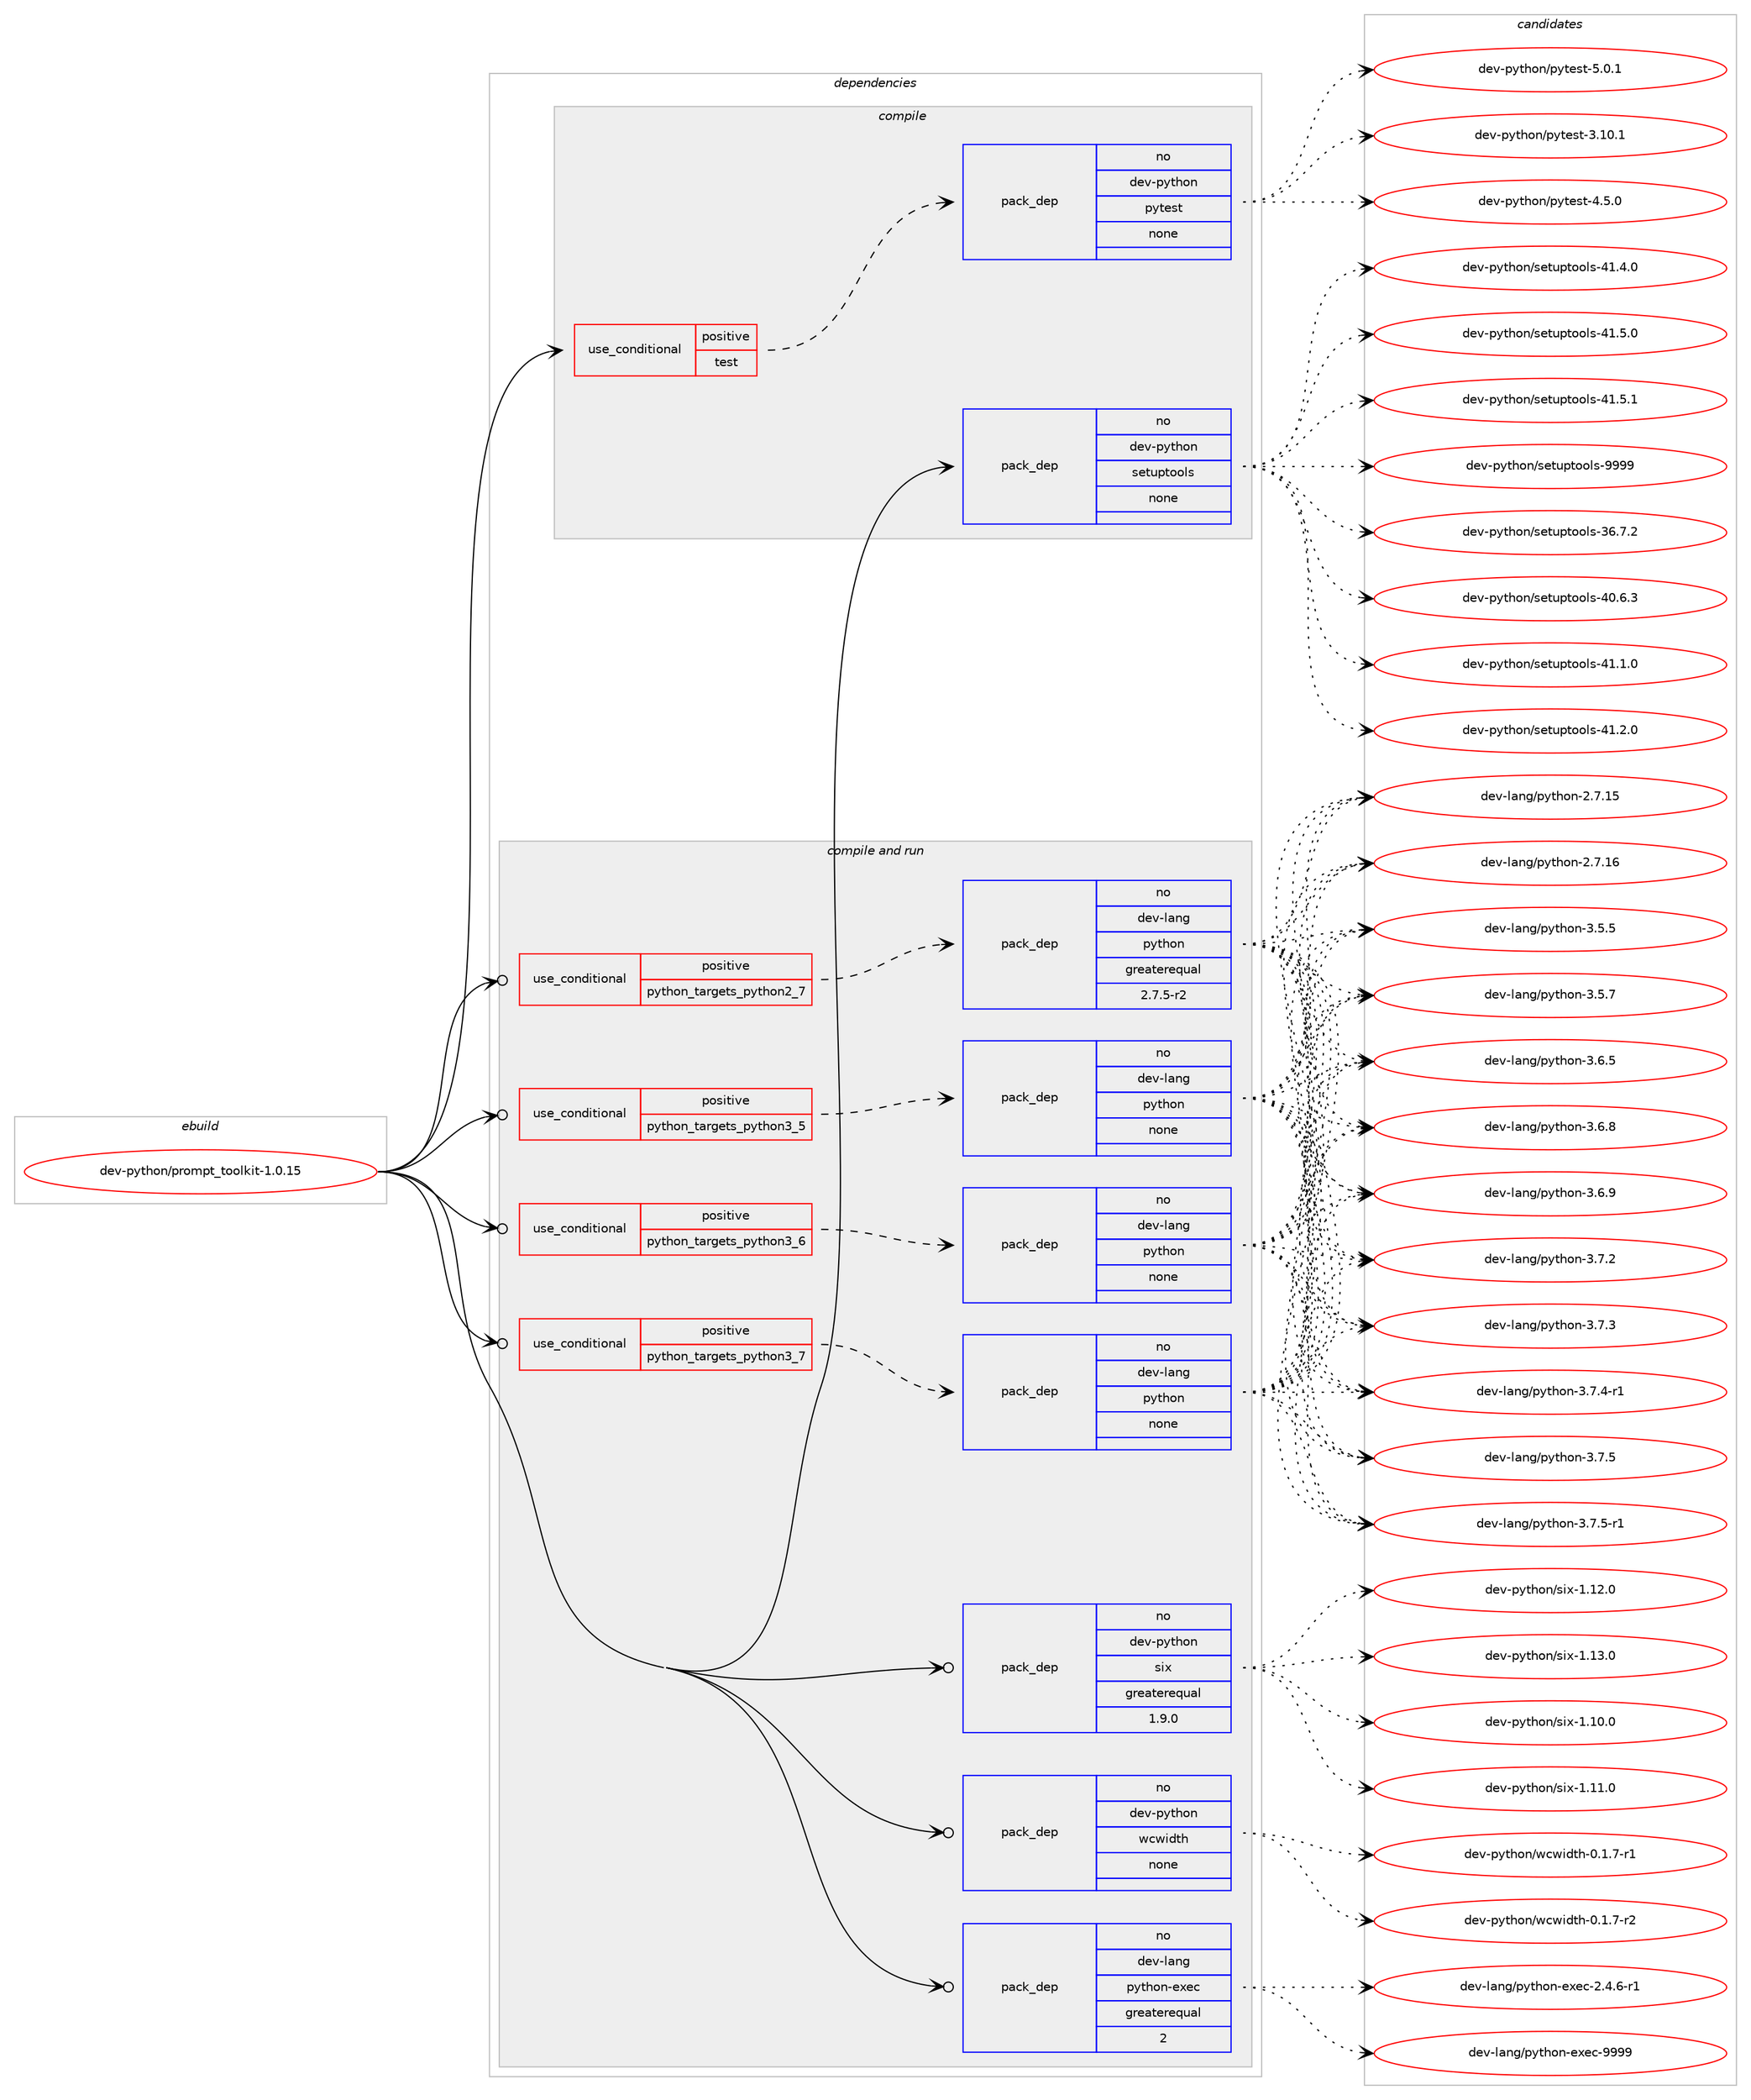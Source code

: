 digraph prolog {

# *************
# Graph options
# *************

newrank=true;
concentrate=true;
compound=true;
graph [rankdir=LR,fontname=Helvetica,fontsize=10,ranksep=1.5];#, ranksep=2.5, nodesep=0.2];
edge  [arrowhead=vee];
node  [fontname=Helvetica,fontsize=10];

# **********
# The ebuild
# **********

subgraph cluster_leftcol {
color=gray;
rank=same;
label=<<i>ebuild</i>>;
id [label="dev-python/prompt_toolkit-1.0.15", color=red, width=4, href="../dev-python/prompt_toolkit-1.0.15.svg"];
}

# ****************
# The dependencies
# ****************

subgraph cluster_midcol {
color=gray;
label=<<i>dependencies</i>>;
subgraph cluster_compile {
fillcolor="#eeeeee";
style=filled;
label=<<i>compile</i>>;
subgraph cond144940 {
dependency623115 [label=<<TABLE BORDER="0" CELLBORDER="1" CELLSPACING="0" CELLPADDING="4"><TR><TD ROWSPAN="3" CELLPADDING="10">use_conditional</TD></TR><TR><TD>positive</TD></TR><TR><TD>test</TD></TR></TABLE>>, shape=none, color=red];
subgraph pack466331 {
dependency623116 [label=<<TABLE BORDER="0" CELLBORDER="1" CELLSPACING="0" CELLPADDING="4" WIDTH="220"><TR><TD ROWSPAN="6" CELLPADDING="30">pack_dep</TD></TR><TR><TD WIDTH="110">no</TD></TR><TR><TD>dev-python</TD></TR><TR><TD>pytest</TD></TR><TR><TD>none</TD></TR><TR><TD></TD></TR></TABLE>>, shape=none, color=blue];
}
dependency623115:e -> dependency623116:w [weight=20,style="dashed",arrowhead="vee"];
}
id:e -> dependency623115:w [weight=20,style="solid",arrowhead="vee"];
subgraph pack466332 {
dependency623117 [label=<<TABLE BORDER="0" CELLBORDER="1" CELLSPACING="0" CELLPADDING="4" WIDTH="220"><TR><TD ROWSPAN="6" CELLPADDING="30">pack_dep</TD></TR><TR><TD WIDTH="110">no</TD></TR><TR><TD>dev-python</TD></TR><TR><TD>setuptools</TD></TR><TR><TD>none</TD></TR><TR><TD></TD></TR></TABLE>>, shape=none, color=blue];
}
id:e -> dependency623117:w [weight=20,style="solid",arrowhead="vee"];
}
subgraph cluster_compileandrun {
fillcolor="#eeeeee";
style=filled;
label=<<i>compile and run</i>>;
subgraph cond144941 {
dependency623118 [label=<<TABLE BORDER="0" CELLBORDER="1" CELLSPACING="0" CELLPADDING="4"><TR><TD ROWSPAN="3" CELLPADDING="10">use_conditional</TD></TR><TR><TD>positive</TD></TR><TR><TD>python_targets_python2_7</TD></TR></TABLE>>, shape=none, color=red];
subgraph pack466333 {
dependency623119 [label=<<TABLE BORDER="0" CELLBORDER="1" CELLSPACING="0" CELLPADDING="4" WIDTH="220"><TR><TD ROWSPAN="6" CELLPADDING="30">pack_dep</TD></TR><TR><TD WIDTH="110">no</TD></TR><TR><TD>dev-lang</TD></TR><TR><TD>python</TD></TR><TR><TD>greaterequal</TD></TR><TR><TD>2.7.5-r2</TD></TR></TABLE>>, shape=none, color=blue];
}
dependency623118:e -> dependency623119:w [weight=20,style="dashed",arrowhead="vee"];
}
id:e -> dependency623118:w [weight=20,style="solid",arrowhead="odotvee"];
subgraph cond144942 {
dependency623120 [label=<<TABLE BORDER="0" CELLBORDER="1" CELLSPACING="0" CELLPADDING="4"><TR><TD ROWSPAN="3" CELLPADDING="10">use_conditional</TD></TR><TR><TD>positive</TD></TR><TR><TD>python_targets_python3_5</TD></TR></TABLE>>, shape=none, color=red];
subgraph pack466334 {
dependency623121 [label=<<TABLE BORDER="0" CELLBORDER="1" CELLSPACING="0" CELLPADDING="4" WIDTH="220"><TR><TD ROWSPAN="6" CELLPADDING="30">pack_dep</TD></TR><TR><TD WIDTH="110">no</TD></TR><TR><TD>dev-lang</TD></TR><TR><TD>python</TD></TR><TR><TD>none</TD></TR><TR><TD></TD></TR></TABLE>>, shape=none, color=blue];
}
dependency623120:e -> dependency623121:w [weight=20,style="dashed",arrowhead="vee"];
}
id:e -> dependency623120:w [weight=20,style="solid",arrowhead="odotvee"];
subgraph cond144943 {
dependency623122 [label=<<TABLE BORDER="0" CELLBORDER="1" CELLSPACING="0" CELLPADDING="4"><TR><TD ROWSPAN="3" CELLPADDING="10">use_conditional</TD></TR><TR><TD>positive</TD></TR><TR><TD>python_targets_python3_6</TD></TR></TABLE>>, shape=none, color=red];
subgraph pack466335 {
dependency623123 [label=<<TABLE BORDER="0" CELLBORDER="1" CELLSPACING="0" CELLPADDING="4" WIDTH="220"><TR><TD ROWSPAN="6" CELLPADDING="30">pack_dep</TD></TR><TR><TD WIDTH="110">no</TD></TR><TR><TD>dev-lang</TD></TR><TR><TD>python</TD></TR><TR><TD>none</TD></TR><TR><TD></TD></TR></TABLE>>, shape=none, color=blue];
}
dependency623122:e -> dependency623123:w [weight=20,style="dashed",arrowhead="vee"];
}
id:e -> dependency623122:w [weight=20,style="solid",arrowhead="odotvee"];
subgraph cond144944 {
dependency623124 [label=<<TABLE BORDER="0" CELLBORDER="1" CELLSPACING="0" CELLPADDING="4"><TR><TD ROWSPAN="3" CELLPADDING="10">use_conditional</TD></TR><TR><TD>positive</TD></TR><TR><TD>python_targets_python3_7</TD></TR></TABLE>>, shape=none, color=red];
subgraph pack466336 {
dependency623125 [label=<<TABLE BORDER="0" CELLBORDER="1" CELLSPACING="0" CELLPADDING="4" WIDTH="220"><TR><TD ROWSPAN="6" CELLPADDING="30">pack_dep</TD></TR><TR><TD WIDTH="110">no</TD></TR><TR><TD>dev-lang</TD></TR><TR><TD>python</TD></TR><TR><TD>none</TD></TR><TR><TD></TD></TR></TABLE>>, shape=none, color=blue];
}
dependency623124:e -> dependency623125:w [weight=20,style="dashed",arrowhead="vee"];
}
id:e -> dependency623124:w [weight=20,style="solid",arrowhead="odotvee"];
subgraph pack466337 {
dependency623126 [label=<<TABLE BORDER="0" CELLBORDER="1" CELLSPACING="0" CELLPADDING="4" WIDTH="220"><TR><TD ROWSPAN="6" CELLPADDING="30">pack_dep</TD></TR><TR><TD WIDTH="110">no</TD></TR><TR><TD>dev-lang</TD></TR><TR><TD>python-exec</TD></TR><TR><TD>greaterequal</TD></TR><TR><TD>2</TD></TR></TABLE>>, shape=none, color=blue];
}
id:e -> dependency623126:w [weight=20,style="solid",arrowhead="odotvee"];
subgraph pack466338 {
dependency623127 [label=<<TABLE BORDER="0" CELLBORDER="1" CELLSPACING="0" CELLPADDING="4" WIDTH="220"><TR><TD ROWSPAN="6" CELLPADDING="30">pack_dep</TD></TR><TR><TD WIDTH="110">no</TD></TR><TR><TD>dev-python</TD></TR><TR><TD>six</TD></TR><TR><TD>greaterequal</TD></TR><TR><TD>1.9.0</TD></TR></TABLE>>, shape=none, color=blue];
}
id:e -> dependency623127:w [weight=20,style="solid",arrowhead="odotvee"];
subgraph pack466339 {
dependency623128 [label=<<TABLE BORDER="0" CELLBORDER="1" CELLSPACING="0" CELLPADDING="4" WIDTH="220"><TR><TD ROWSPAN="6" CELLPADDING="30">pack_dep</TD></TR><TR><TD WIDTH="110">no</TD></TR><TR><TD>dev-python</TD></TR><TR><TD>wcwidth</TD></TR><TR><TD>none</TD></TR><TR><TD></TD></TR></TABLE>>, shape=none, color=blue];
}
id:e -> dependency623128:w [weight=20,style="solid",arrowhead="odotvee"];
}
subgraph cluster_run {
fillcolor="#eeeeee";
style=filled;
label=<<i>run</i>>;
}
}

# **************
# The candidates
# **************

subgraph cluster_choices {
rank=same;
color=gray;
label=<<i>candidates</i>>;

subgraph choice466331 {
color=black;
nodesep=1;
choice100101118451121211161041111104711212111610111511645514649484649 [label="dev-python/pytest-3.10.1", color=red, width=4,href="../dev-python/pytest-3.10.1.svg"];
choice1001011184511212111610411111047112121116101115116455246534648 [label="dev-python/pytest-4.5.0", color=red, width=4,href="../dev-python/pytest-4.5.0.svg"];
choice1001011184511212111610411111047112121116101115116455346484649 [label="dev-python/pytest-5.0.1", color=red, width=4,href="../dev-python/pytest-5.0.1.svg"];
dependency623116:e -> choice100101118451121211161041111104711212111610111511645514649484649:w [style=dotted,weight="100"];
dependency623116:e -> choice1001011184511212111610411111047112121116101115116455246534648:w [style=dotted,weight="100"];
dependency623116:e -> choice1001011184511212111610411111047112121116101115116455346484649:w [style=dotted,weight="100"];
}
subgraph choice466332 {
color=black;
nodesep=1;
choice100101118451121211161041111104711510111611711211611111110811545515446554650 [label="dev-python/setuptools-36.7.2", color=red, width=4,href="../dev-python/setuptools-36.7.2.svg"];
choice100101118451121211161041111104711510111611711211611111110811545524846544651 [label="dev-python/setuptools-40.6.3", color=red, width=4,href="../dev-python/setuptools-40.6.3.svg"];
choice100101118451121211161041111104711510111611711211611111110811545524946494648 [label="dev-python/setuptools-41.1.0", color=red, width=4,href="../dev-python/setuptools-41.1.0.svg"];
choice100101118451121211161041111104711510111611711211611111110811545524946504648 [label="dev-python/setuptools-41.2.0", color=red, width=4,href="../dev-python/setuptools-41.2.0.svg"];
choice100101118451121211161041111104711510111611711211611111110811545524946524648 [label="dev-python/setuptools-41.4.0", color=red, width=4,href="../dev-python/setuptools-41.4.0.svg"];
choice100101118451121211161041111104711510111611711211611111110811545524946534648 [label="dev-python/setuptools-41.5.0", color=red, width=4,href="../dev-python/setuptools-41.5.0.svg"];
choice100101118451121211161041111104711510111611711211611111110811545524946534649 [label="dev-python/setuptools-41.5.1", color=red, width=4,href="../dev-python/setuptools-41.5.1.svg"];
choice10010111845112121116104111110471151011161171121161111111081154557575757 [label="dev-python/setuptools-9999", color=red, width=4,href="../dev-python/setuptools-9999.svg"];
dependency623117:e -> choice100101118451121211161041111104711510111611711211611111110811545515446554650:w [style=dotted,weight="100"];
dependency623117:e -> choice100101118451121211161041111104711510111611711211611111110811545524846544651:w [style=dotted,weight="100"];
dependency623117:e -> choice100101118451121211161041111104711510111611711211611111110811545524946494648:w [style=dotted,weight="100"];
dependency623117:e -> choice100101118451121211161041111104711510111611711211611111110811545524946504648:w [style=dotted,weight="100"];
dependency623117:e -> choice100101118451121211161041111104711510111611711211611111110811545524946524648:w [style=dotted,weight="100"];
dependency623117:e -> choice100101118451121211161041111104711510111611711211611111110811545524946534648:w [style=dotted,weight="100"];
dependency623117:e -> choice100101118451121211161041111104711510111611711211611111110811545524946534649:w [style=dotted,weight="100"];
dependency623117:e -> choice10010111845112121116104111110471151011161171121161111111081154557575757:w [style=dotted,weight="100"];
}
subgraph choice466333 {
color=black;
nodesep=1;
choice10010111845108971101034711212111610411111045504655464953 [label="dev-lang/python-2.7.15", color=red, width=4,href="../dev-lang/python-2.7.15.svg"];
choice10010111845108971101034711212111610411111045504655464954 [label="dev-lang/python-2.7.16", color=red, width=4,href="../dev-lang/python-2.7.16.svg"];
choice100101118451089711010347112121116104111110455146534653 [label="dev-lang/python-3.5.5", color=red, width=4,href="../dev-lang/python-3.5.5.svg"];
choice100101118451089711010347112121116104111110455146534655 [label="dev-lang/python-3.5.7", color=red, width=4,href="../dev-lang/python-3.5.7.svg"];
choice100101118451089711010347112121116104111110455146544653 [label="dev-lang/python-3.6.5", color=red, width=4,href="../dev-lang/python-3.6.5.svg"];
choice100101118451089711010347112121116104111110455146544656 [label="dev-lang/python-3.6.8", color=red, width=4,href="../dev-lang/python-3.6.8.svg"];
choice100101118451089711010347112121116104111110455146544657 [label="dev-lang/python-3.6.9", color=red, width=4,href="../dev-lang/python-3.6.9.svg"];
choice100101118451089711010347112121116104111110455146554650 [label="dev-lang/python-3.7.2", color=red, width=4,href="../dev-lang/python-3.7.2.svg"];
choice100101118451089711010347112121116104111110455146554651 [label="dev-lang/python-3.7.3", color=red, width=4,href="../dev-lang/python-3.7.3.svg"];
choice1001011184510897110103471121211161041111104551465546524511449 [label="dev-lang/python-3.7.4-r1", color=red, width=4,href="../dev-lang/python-3.7.4-r1.svg"];
choice100101118451089711010347112121116104111110455146554653 [label="dev-lang/python-3.7.5", color=red, width=4,href="../dev-lang/python-3.7.5.svg"];
choice1001011184510897110103471121211161041111104551465546534511449 [label="dev-lang/python-3.7.5-r1", color=red, width=4,href="../dev-lang/python-3.7.5-r1.svg"];
dependency623119:e -> choice10010111845108971101034711212111610411111045504655464953:w [style=dotted,weight="100"];
dependency623119:e -> choice10010111845108971101034711212111610411111045504655464954:w [style=dotted,weight="100"];
dependency623119:e -> choice100101118451089711010347112121116104111110455146534653:w [style=dotted,weight="100"];
dependency623119:e -> choice100101118451089711010347112121116104111110455146534655:w [style=dotted,weight="100"];
dependency623119:e -> choice100101118451089711010347112121116104111110455146544653:w [style=dotted,weight="100"];
dependency623119:e -> choice100101118451089711010347112121116104111110455146544656:w [style=dotted,weight="100"];
dependency623119:e -> choice100101118451089711010347112121116104111110455146544657:w [style=dotted,weight="100"];
dependency623119:e -> choice100101118451089711010347112121116104111110455146554650:w [style=dotted,weight="100"];
dependency623119:e -> choice100101118451089711010347112121116104111110455146554651:w [style=dotted,weight="100"];
dependency623119:e -> choice1001011184510897110103471121211161041111104551465546524511449:w [style=dotted,weight="100"];
dependency623119:e -> choice100101118451089711010347112121116104111110455146554653:w [style=dotted,weight="100"];
dependency623119:e -> choice1001011184510897110103471121211161041111104551465546534511449:w [style=dotted,weight="100"];
}
subgraph choice466334 {
color=black;
nodesep=1;
choice10010111845108971101034711212111610411111045504655464953 [label="dev-lang/python-2.7.15", color=red, width=4,href="../dev-lang/python-2.7.15.svg"];
choice10010111845108971101034711212111610411111045504655464954 [label="dev-lang/python-2.7.16", color=red, width=4,href="../dev-lang/python-2.7.16.svg"];
choice100101118451089711010347112121116104111110455146534653 [label="dev-lang/python-3.5.5", color=red, width=4,href="../dev-lang/python-3.5.5.svg"];
choice100101118451089711010347112121116104111110455146534655 [label="dev-lang/python-3.5.7", color=red, width=4,href="../dev-lang/python-3.5.7.svg"];
choice100101118451089711010347112121116104111110455146544653 [label="dev-lang/python-3.6.5", color=red, width=4,href="../dev-lang/python-3.6.5.svg"];
choice100101118451089711010347112121116104111110455146544656 [label="dev-lang/python-3.6.8", color=red, width=4,href="../dev-lang/python-3.6.8.svg"];
choice100101118451089711010347112121116104111110455146544657 [label="dev-lang/python-3.6.9", color=red, width=4,href="../dev-lang/python-3.6.9.svg"];
choice100101118451089711010347112121116104111110455146554650 [label="dev-lang/python-3.7.2", color=red, width=4,href="../dev-lang/python-3.7.2.svg"];
choice100101118451089711010347112121116104111110455146554651 [label="dev-lang/python-3.7.3", color=red, width=4,href="../dev-lang/python-3.7.3.svg"];
choice1001011184510897110103471121211161041111104551465546524511449 [label="dev-lang/python-3.7.4-r1", color=red, width=4,href="../dev-lang/python-3.7.4-r1.svg"];
choice100101118451089711010347112121116104111110455146554653 [label="dev-lang/python-3.7.5", color=red, width=4,href="../dev-lang/python-3.7.5.svg"];
choice1001011184510897110103471121211161041111104551465546534511449 [label="dev-lang/python-3.7.5-r1", color=red, width=4,href="../dev-lang/python-3.7.5-r1.svg"];
dependency623121:e -> choice10010111845108971101034711212111610411111045504655464953:w [style=dotted,weight="100"];
dependency623121:e -> choice10010111845108971101034711212111610411111045504655464954:w [style=dotted,weight="100"];
dependency623121:e -> choice100101118451089711010347112121116104111110455146534653:w [style=dotted,weight="100"];
dependency623121:e -> choice100101118451089711010347112121116104111110455146534655:w [style=dotted,weight="100"];
dependency623121:e -> choice100101118451089711010347112121116104111110455146544653:w [style=dotted,weight="100"];
dependency623121:e -> choice100101118451089711010347112121116104111110455146544656:w [style=dotted,weight="100"];
dependency623121:e -> choice100101118451089711010347112121116104111110455146544657:w [style=dotted,weight="100"];
dependency623121:e -> choice100101118451089711010347112121116104111110455146554650:w [style=dotted,weight="100"];
dependency623121:e -> choice100101118451089711010347112121116104111110455146554651:w [style=dotted,weight="100"];
dependency623121:e -> choice1001011184510897110103471121211161041111104551465546524511449:w [style=dotted,weight="100"];
dependency623121:e -> choice100101118451089711010347112121116104111110455146554653:w [style=dotted,weight="100"];
dependency623121:e -> choice1001011184510897110103471121211161041111104551465546534511449:w [style=dotted,weight="100"];
}
subgraph choice466335 {
color=black;
nodesep=1;
choice10010111845108971101034711212111610411111045504655464953 [label="dev-lang/python-2.7.15", color=red, width=4,href="../dev-lang/python-2.7.15.svg"];
choice10010111845108971101034711212111610411111045504655464954 [label="dev-lang/python-2.7.16", color=red, width=4,href="../dev-lang/python-2.7.16.svg"];
choice100101118451089711010347112121116104111110455146534653 [label="dev-lang/python-3.5.5", color=red, width=4,href="../dev-lang/python-3.5.5.svg"];
choice100101118451089711010347112121116104111110455146534655 [label="dev-lang/python-3.5.7", color=red, width=4,href="../dev-lang/python-3.5.7.svg"];
choice100101118451089711010347112121116104111110455146544653 [label="dev-lang/python-3.6.5", color=red, width=4,href="../dev-lang/python-3.6.5.svg"];
choice100101118451089711010347112121116104111110455146544656 [label="dev-lang/python-3.6.8", color=red, width=4,href="../dev-lang/python-3.6.8.svg"];
choice100101118451089711010347112121116104111110455146544657 [label="dev-lang/python-3.6.9", color=red, width=4,href="../dev-lang/python-3.6.9.svg"];
choice100101118451089711010347112121116104111110455146554650 [label="dev-lang/python-3.7.2", color=red, width=4,href="../dev-lang/python-3.7.2.svg"];
choice100101118451089711010347112121116104111110455146554651 [label="dev-lang/python-3.7.3", color=red, width=4,href="../dev-lang/python-3.7.3.svg"];
choice1001011184510897110103471121211161041111104551465546524511449 [label="dev-lang/python-3.7.4-r1", color=red, width=4,href="../dev-lang/python-3.7.4-r1.svg"];
choice100101118451089711010347112121116104111110455146554653 [label="dev-lang/python-3.7.5", color=red, width=4,href="../dev-lang/python-3.7.5.svg"];
choice1001011184510897110103471121211161041111104551465546534511449 [label="dev-lang/python-3.7.5-r1", color=red, width=4,href="../dev-lang/python-3.7.5-r1.svg"];
dependency623123:e -> choice10010111845108971101034711212111610411111045504655464953:w [style=dotted,weight="100"];
dependency623123:e -> choice10010111845108971101034711212111610411111045504655464954:w [style=dotted,weight="100"];
dependency623123:e -> choice100101118451089711010347112121116104111110455146534653:w [style=dotted,weight="100"];
dependency623123:e -> choice100101118451089711010347112121116104111110455146534655:w [style=dotted,weight="100"];
dependency623123:e -> choice100101118451089711010347112121116104111110455146544653:w [style=dotted,weight="100"];
dependency623123:e -> choice100101118451089711010347112121116104111110455146544656:w [style=dotted,weight="100"];
dependency623123:e -> choice100101118451089711010347112121116104111110455146544657:w [style=dotted,weight="100"];
dependency623123:e -> choice100101118451089711010347112121116104111110455146554650:w [style=dotted,weight="100"];
dependency623123:e -> choice100101118451089711010347112121116104111110455146554651:w [style=dotted,weight="100"];
dependency623123:e -> choice1001011184510897110103471121211161041111104551465546524511449:w [style=dotted,weight="100"];
dependency623123:e -> choice100101118451089711010347112121116104111110455146554653:w [style=dotted,weight="100"];
dependency623123:e -> choice1001011184510897110103471121211161041111104551465546534511449:w [style=dotted,weight="100"];
}
subgraph choice466336 {
color=black;
nodesep=1;
choice10010111845108971101034711212111610411111045504655464953 [label="dev-lang/python-2.7.15", color=red, width=4,href="../dev-lang/python-2.7.15.svg"];
choice10010111845108971101034711212111610411111045504655464954 [label="dev-lang/python-2.7.16", color=red, width=4,href="../dev-lang/python-2.7.16.svg"];
choice100101118451089711010347112121116104111110455146534653 [label="dev-lang/python-3.5.5", color=red, width=4,href="../dev-lang/python-3.5.5.svg"];
choice100101118451089711010347112121116104111110455146534655 [label="dev-lang/python-3.5.7", color=red, width=4,href="../dev-lang/python-3.5.7.svg"];
choice100101118451089711010347112121116104111110455146544653 [label="dev-lang/python-3.6.5", color=red, width=4,href="../dev-lang/python-3.6.5.svg"];
choice100101118451089711010347112121116104111110455146544656 [label="dev-lang/python-3.6.8", color=red, width=4,href="../dev-lang/python-3.6.8.svg"];
choice100101118451089711010347112121116104111110455146544657 [label="dev-lang/python-3.6.9", color=red, width=4,href="../dev-lang/python-3.6.9.svg"];
choice100101118451089711010347112121116104111110455146554650 [label="dev-lang/python-3.7.2", color=red, width=4,href="../dev-lang/python-3.7.2.svg"];
choice100101118451089711010347112121116104111110455146554651 [label="dev-lang/python-3.7.3", color=red, width=4,href="../dev-lang/python-3.7.3.svg"];
choice1001011184510897110103471121211161041111104551465546524511449 [label="dev-lang/python-3.7.4-r1", color=red, width=4,href="../dev-lang/python-3.7.4-r1.svg"];
choice100101118451089711010347112121116104111110455146554653 [label="dev-lang/python-3.7.5", color=red, width=4,href="../dev-lang/python-3.7.5.svg"];
choice1001011184510897110103471121211161041111104551465546534511449 [label="dev-lang/python-3.7.5-r1", color=red, width=4,href="../dev-lang/python-3.7.5-r1.svg"];
dependency623125:e -> choice10010111845108971101034711212111610411111045504655464953:w [style=dotted,weight="100"];
dependency623125:e -> choice10010111845108971101034711212111610411111045504655464954:w [style=dotted,weight="100"];
dependency623125:e -> choice100101118451089711010347112121116104111110455146534653:w [style=dotted,weight="100"];
dependency623125:e -> choice100101118451089711010347112121116104111110455146534655:w [style=dotted,weight="100"];
dependency623125:e -> choice100101118451089711010347112121116104111110455146544653:w [style=dotted,weight="100"];
dependency623125:e -> choice100101118451089711010347112121116104111110455146544656:w [style=dotted,weight="100"];
dependency623125:e -> choice100101118451089711010347112121116104111110455146544657:w [style=dotted,weight="100"];
dependency623125:e -> choice100101118451089711010347112121116104111110455146554650:w [style=dotted,weight="100"];
dependency623125:e -> choice100101118451089711010347112121116104111110455146554651:w [style=dotted,weight="100"];
dependency623125:e -> choice1001011184510897110103471121211161041111104551465546524511449:w [style=dotted,weight="100"];
dependency623125:e -> choice100101118451089711010347112121116104111110455146554653:w [style=dotted,weight="100"];
dependency623125:e -> choice1001011184510897110103471121211161041111104551465546534511449:w [style=dotted,weight="100"];
}
subgraph choice466337 {
color=black;
nodesep=1;
choice10010111845108971101034711212111610411111045101120101994550465246544511449 [label="dev-lang/python-exec-2.4.6-r1", color=red, width=4,href="../dev-lang/python-exec-2.4.6-r1.svg"];
choice10010111845108971101034711212111610411111045101120101994557575757 [label="dev-lang/python-exec-9999", color=red, width=4,href="../dev-lang/python-exec-9999.svg"];
dependency623126:e -> choice10010111845108971101034711212111610411111045101120101994550465246544511449:w [style=dotted,weight="100"];
dependency623126:e -> choice10010111845108971101034711212111610411111045101120101994557575757:w [style=dotted,weight="100"];
}
subgraph choice466338 {
color=black;
nodesep=1;
choice100101118451121211161041111104711510512045494649484648 [label="dev-python/six-1.10.0", color=red, width=4,href="../dev-python/six-1.10.0.svg"];
choice100101118451121211161041111104711510512045494649494648 [label="dev-python/six-1.11.0", color=red, width=4,href="../dev-python/six-1.11.0.svg"];
choice100101118451121211161041111104711510512045494649504648 [label="dev-python/six-1.12.0", color=red, width=4,href="../dev-python/six-1.12.0.svg"];
choice100101118451121211161041111104711510512045494649514648 [label="dev-python/six-1.13.0", color=red, width=4,href="../dev-python/six-1.13.0.svg"];
dependency623127:e -> choice100101118451121211161041111104711510512045494649484648:w [style=dotted,weight="100"];
dependency623127:e -> choice100101118451121211161041111104711510512045494649494648:w [style=dotted,weight="100"];
dependency623127:e -> choice100101118451121211161041111104711510512045494649504648:w [style=dotted,weight="100"];
dependency623127:e -> choice100101118451121211161041111104711510512045494649514648:w [style=dotted,weight="100"];
}
subgraph choice466339 {
color=black;
nodesep=1;
choice1001011184511212111610411111047119991191051001161044548464946554511449 [label="dev-python/wcwidth-0.1.7-r1", color=red, width=4,href="../dev-python/wcwidth-0.1.7-r1.svg"];
choice1001011184511212111610411111047119991191051001161044548464946554511450 [label="dev-python/wcwidth-0.1.7-r2", color=red, width=4,href="../dev-python/wcwidth-0.1.7-r2.svg"];
dependency623128:e -> choice1001011184511212111610411111047119991191051001161044548464946554511449:w [style=dotted,weight="100"];
dependency623128:e -> choice1001011184511212111610411111047119991191051001161044548464946554511450:w [style=dotted,weight="100"];
}
}

}
